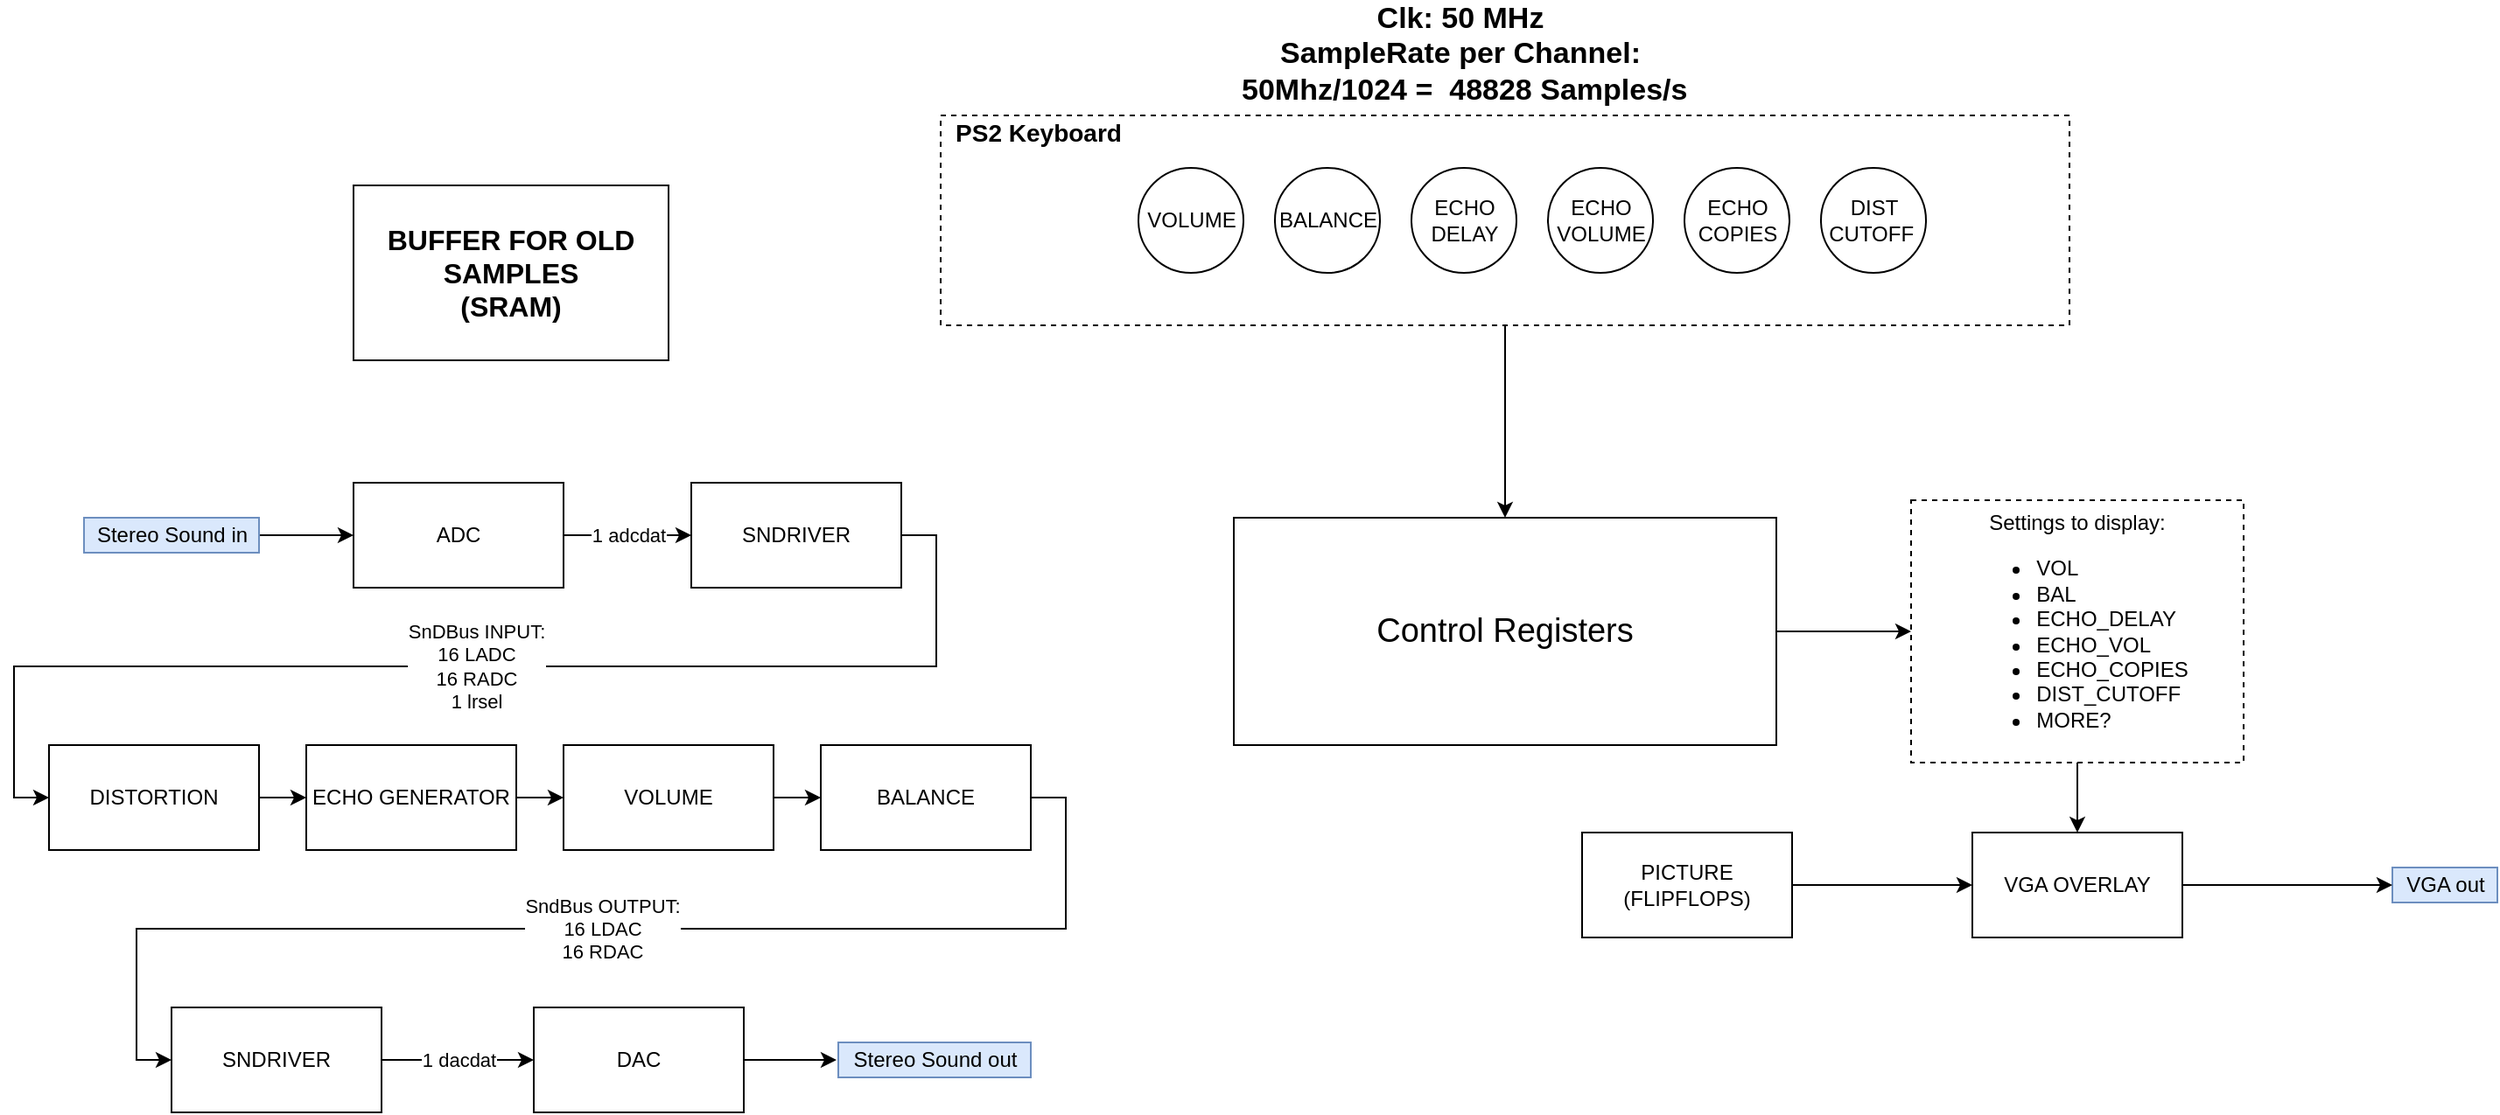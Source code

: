 <mxfile version="15.2.9" type="device"><diagram id="DGm4Tx1q225shhq9VBvE" name="Page-1"><mxGraphModel dx="2310" dy="1996" grid="1" gridSize="10" guides="1" tooltips="1" connect="1" arrows="1" fold="1" page="1" pageScale="1" pageWidth="827" pageHeight="1169" math="0" shadow="0"><root><mxCell id="0"/><mxCell id="1" parent="0"/><mxCell id="ux9UwnwsF9OkGmqyFfTG-2" value="1 adcdat" style="edgeStyle=orthogonalEdgeStyle;rounded=0;orthogonalLoop=1;jettySize=auto;html=1;exitX=1;exitY=0.5;exitDx=0;exitDy=0;entryX=0;entryY=0.5;entryDx=0;entryDy=0;" edge="1" parent="1" source="tbtLluHw-_tRo9kpk-tv-1" target="ux9UwnwsF9OkGmqyFfTG-1"><mxGeometry relative="1" as="geometry"/></mxCell><mxCell id="tbtLluHw-_tRo9kpk-tv-1" value="ADC" style="rounded=0;whiteSpace=wrap;html=1;" parent="1" vertex="1"><mxGeometry x="-145" width="120" height="60" as="geometry"/></mxCell><mxCell id="ux9UwnwsF9OkGmqyFfTG-24" style="edgeStyle=orthogonalEdgeStyle;rounded=0;orthogonalLoop=1;jettySize=auto;html=1;entryX=0;entryY=0.5;entryDx=0;entryDy=0;" edge="1" parent="1" source="tbtLluHw-_tRo9kpk-tv-4" target="tbtLluHw-_tRo9kpk-tv-1"><mxGeometry relative="1" as="geometry"/></mxCell><mxCell id="tbtLluHw-_tRo9kpk-tv-4" value="&lt;span&gt;Stereo Sound in&lt;br&gt;&lt;/span&gt;" style="text;html=1;align=center;verticalAlign=middle;resizable=0;points=[];autosize=1;fillColor=#dae8fc;strokeColor=#6c8ebf;" parent="1" vertex="1"><mxGeometry x="-299" y="20" width="100" height="20" as="geometry"/></mxCell><mxCell id="ux9UwnwsF9OkGmqyFfTG-15" style="edgeStyle=orthogonalEdgeStyle;rounded=0;orthogonalLoop=1;jettySize=auto;html=1;exitX=1;exitY=0.5;exitDx=0;exitDy=0;entryX=0;entryY=0.5;entryDx=0;entryDy=0;" edge="1" parent="1" source="tbtLluHw-_tRo9kpk-tv-5" target="tbtLluHw-_tRo9kpk-tv-8"><mxGeometry relative="1" as="geometry"/></mxCell><mxCell id="tbtLluHw-_tRo9kpk-tv-5" value="PICTURE&lt;br&gt;(FLIPFLOPS)" style="rounded=0;whiteSpace=wrap;html=1;" parent="1" vertex="1"><mxGeometry x="557" y="200" width="120" height="60" as="geometry"/></mxCell><mxCell id="tbtLluHw-_tRo9kpk-tv-7" value="VGA out" style="text;html=1;align=center;verticalAlign=middle;resizable=0;points=[];autosize=1;shadow=0;rounded=0;fillColor=#dae8fc;strokeColor=#6c8ebf;" parent="1" vertex="1"><mxGeometry x="1020" y="220" width="60" height="20" as="geometry"/></mxCell><mxCell id="ux9UwnwsF9OkGmqyFfTG-22" style="edgeStyle=orthogonalEdgeStyle;rounded=0;orthogonalLoop=1;jettySize=auto;html=1;exitX=1;exitY=0.5;exitDx=0;exitDy=0;" edge="1" parent="1" source="tbtLluHw-_tRo9kpk-tv-8" target="tbtLluHw-_tRo9kpk-tv-7"><mxGeometry relative="1" as="geometry"/></mxCell><mxCell id="tbtLluHw-_tRo9kpk-tv-8" value="VGA OVERLAY" style="rounded=0;whiteSpace=wrap;html=1;" parent="1" vertex="1"><mxGeometry x="780" y="200" width="120" height="60" as="geometry"/></mxCell><mxCell id="ux9UwnwsF9OkGmqyFfTG-9" style="edgeStyle=orthogonalEdgeStyle;rounded=0;orthogonalLoop=1;jettySize=auto;html=1;exitX=1;exitY=0.5;exitDx=0;exitDy=0;entryX=0;entryY=0.5;entryDx=0;entryDy=0;" edge="1" parent="1" source="tbtLluHw-_tRo9kpk-tv-9" target="ux9UwnwsF9OkGmqyFfTG-5"><mxGeometry relative="1" as="geometry"/></mxCell><mxCell id="tbtLluHw-_tRo9kpk-tv-9" value="ECHO GENERATOR" style="rounded=0;whiteSpace=wrap;html=1;" parent="1" vertex="1"><mxGeometry x="-172" y="150" width="120" height="60" as="geometry"/></mxCell><mxCell id="ux9UwnwsF9OkGmqyFfTG-8" style="edgeStyle=orthogonalEdgeStyle;rounded=0;orthogonalLoop=1;jettySize=auto;html=1;exitX=1;exitY=0.5;exitDx=0;exitDy=0;entryX=0;entryY=0.5;entryDx=0;entryDy=0;" edge="1" parent="1" source="tbtLluHw-_tRo9kpk-tv-10" target="tbtLluHw-_tRo9kpk-tv-9"><mxGeometry relative="1" as="geometry"/></mxCell><mxCell id="tbtLluHw-_tRo9kpk-tv-10" value="DISTORTION" style="rounded=0;whiteSpace=wrap;html=1;" parent="1" vertex="1"><mxGeometry x="-319" y="150" width="120" height="60" as="geometry"/></mxCell><mxCell id="ux9UwnwsF9OkGmqyFfTG-19" style="edgeStyle=orthogonalEdgeStyle;rounded=0;orthogonalLoop=1;jettySize=auto;html=1;exitX=0.5;exitY=1;exitDx=0;exitDy=0;entryX=0.5;entryY=0;entryDx=0;entryDy=0;" edge="1" parent="1" source="tbtLluHw-_tRo9kpk-tv-23" target="tbtLluHw-_tRo9kpk-tv-8"><mxGeometry relative="1" as="geometry"/></mxCell><mxCell id="tbtLluHw-_tRo9kpk-tv-23" value="Settings to display:&lt;br&gt;&lt;div style=&quot;text-align: left&quot;&gt;&lt;ul&gt;&lt;li&gt;&lt;span&gt;VOL&lt;/span&gt;&lt;/li&gt;&lt;li&gt;&lt;span&gt;BAL&lt;/span&gt;&lt;/li&gt;&lt;li&gt;&lt;span&gt;ECHO_DELAY&lt;/span&gt;&lt;/li&gt;&lt;li&gt;&lt;span&gt;ECHO_VOL&lt;/span&gt;&lt;/li&gt;&lt;li&gt;&lt;span&gt;ECHO_COPIES&lt;/span&gt;&lt;/li&gt;&lt;li&gt;&lt;span&gt;DIST_CUTOFF&lt;/span&gt;&lt;/li&gt;&lt;li&gt;&lt;span&gt;MORE?&lt;/span&gt;&lt;/li&gt;&lt;/ul&gt;&lt;/div&gt;" style="whiteSpace=wrap;html=1;dashed=1;labelPosition=center;verticalLabelPosition=middle;align=center;verticalAlign=middle;" parent="1" vertex="1"><mxGeometry x="745" y="10" width="190" height="150" as="geometry"/></mxCell><mxCell id="tbtLluHw-_tRo9kpk-tv-32" style="edgeStyle=orthogonalEdgeStyle;rounded=0;orthogonalLoop=1;jettySize=auto;html=1;exitX=1;exitY=0.5;exitDx=0;exitDy=0;" parent="1" source="tbtLluHw-_tRo9kpk-tv-30" edge="1"><mxGeometry relative="1" as="geometry"><mxPoint x="131" y="330" as="targetPoint"/></mxGeometry></mxCell><mxCell id="tbtLluHw-_tRo9kpk-tv-30" value="DAC" style="rounded=0;whiteSpace=wrap;html=1;" parent="1" vertex="1"><mxGeometry x="-42" y="300" width="120" height="60" as="geometry"/></mxCell><mxCell id="tbtLluHw-_tRo9kpk-tv-33" value="Stereo Sound out" style="text;html=1;align=center;verticalAlign=middle;resizable=0;points=[];autosize=1;fillColor=#dae8fc;strokeColor=#6c8ebf;" parent="1" vertex="1"><mxGeometry x="132" y="320" width="110" height="20" as="geometry"/></mxCell><mxCell id="ux9UwnwsF9OkGmqyFfTG-7" value="SnDBus INPUT:&lt;br&gt;16 LADC&lt;br&gt;16 RADC&lt;br&gt;1 lrsel" style="edgeStyle=orthogonalEdgeStyle;rounded=0;orthogonalLoop=1;jettySize=auto;html=1;exitX=1;exitY=0.5;exitDx=0;exitDy=0;entryX=0;entryY=0.5;entryDx=0;entryDy=0;" edge="1" parent="1" source="ux9UwnwsF9OkGmqyFfTG-1" target="tbtLluHw-_tRo9kpk-tv-10"><mxGeometry relative="1" as="geometry"/></mxCell><mxCell id="ux9UwnwsF9OkGmqyFfTG-1" value="SNDRIVER" style="rounded=0;whiteSpace=wrap;html=1;" vertex="1" parent="1"><mxGeometry x="48" width="120" height="60" as="geometry"/></mxCell><mxCell id="ux9UwnwsF9OkGmqyFfTG-4" value="1 dacdat" style="edgeStyle=orthogonalEdgeStyle;rounded=0;orthogonalLoop=1;jettySize=auto;html=1;exitX=1;exitY=0.5;exitDx=0;exitDy=0;entryX=0;entryY=0.5;entryDx=0;entryDy=0;" edge="1" parent="1" source="ux9UwnwsF9OkGmqyFfTG-3" target="tbtLluHw-_tRo9kpk-tv-30"><mxGeometry relative="1" as="geometry"/></mxCell><mxCell id="ux9UwnwsF9OkGmqyFfTG-3" value="SNDRIVER" style="rounded=0;whiteSpace=wrap;html=1;" vertex="1" parent="1"><mxGeometry x="-249" y="300" width="120" height="60" as="geometry"/></mxCell><mxCell id="ux9UwnwsF9OkGmqyFfTG-10" style="edgeStyle=orthogonalEdgeStyle;rounded=0;orthogonalLoop=1;jettySize=auto;html=1;exitX=1;exitY=0.5;exitDx=0;exitDy=0;entryX=0;entryY=0.5;entryDx=0;entryDy=0;" edge="1" parent="1" source="ux9UwnwsF9OkGmqyFfTG-5" target="ux9UwnwsF9OkGmqyFfTG-6"><mxGeometry relative="1" as="geometry"/></mxCell><mxCell id="ux9UwnwsF9OkGmqyFfTG-5" value="VOLUME" style="rounded=0;whiteSpace=wrap;html=1;" vertex="1" parent="1"><mxGeometry x="-25" y="150" width="120" height="60" as="geometry"/></mxCell><mxCell id="ux9UwnwsF9OkGmqyFfTG-11" value="SndBus OUTPUT:&lt;br&gt;16 LDAC&lt;br&gt;16 RDAC" style="edgeStyle=orthogonalEdgeStyle;rounded=0;orthogonalLoop=1;jettySize=auto;html=1;exitX=1;exitY=0.5;exitDx=0;exitDy=0;entryX=0;entryY=0.5;entryDx=0;entryDy=0;" edge="1" parent="1" source="ux9UwnwsF9OkGmqyFfTG-6" target="ux9UwnwsF9OkGmqyFfTG-3"><mxGeometry relative="1" as="geometry"/></mxCell><mxCell id="ux9UwnwsF9OkGmqyFfTG-6" value="BALANCE" style="rounded=0;whiteSpace=wrap;html=1;" vertex="1" parent="1"><mxGeometry x="122" y="150" width="120" height="60" as="geometry"/></mxCell><mxCell id="ux9UwnwsF9OkGmqyFfTG-12" value="&lt;b style=&quot;font-size: 17px&quot;&gt;Clk: 50 MHz&lt;br&gt;SampleRate per Channel:&lt;br&gt;&amp;nbsp;50Mhz/1024 =&amp;nbsp; 48828 Samples/s&lt;/b&gt;" style="text;html=1;align=center;verticalAlign=middle;resizable=0;points=[];autosize=1;strokeColor=none;fillColor=none;" vertex="1" parent="1"><mxGeometry x="352" y="-270" width="270" height="50" as="geometry"/></mxCell><mxCell id="ux9UwnwsF9OkGmqyFfTG-21" style="edgeStyle=orthogonalEdgeStyle;rounded=0;orthogonalLoop=1;jettySize=auto;html=1;exitX=1;exitY=0.5;exitDx=0;exitDy=0;entryX=0;entryY=0.5;entryDx=0;entryDy=0;" edge="1" parent="1" source="ux9UwnwsF9OkGmqyFfTG-16" target="tbtLluHw-_tRo9kpk-tv-23"><mxGeometry relative="1" as="geometry"/></mxCell><mxCell id="ux9UwnwsF9OkGmqyFfTG-16" value="&lt;font style=&quot;font-size: 19px&quot;&gt;Control Registers&lt;/font&gt;" style="rounded=0;whiteSpace=wrap;html=1;" vertex="1" parent="1"><mxGeometry x="358" y="20" width="310" height="130" as="geometry"/></mxCell><mxCell id="ux9UwnwsF9OkGmqyFfTG-17" value="" style="group" vertex="1" connectable="0" parent="1"><mxGeometry x="190.5" y="-210" width="645" height="120" as="geometry"/></mxCell><mxCell id="tbtLluHw-_tRo9kpk-tv-20" value="" style="whiteSpace=wrap;html=1;dashed=1;labelPosition=left;verticalLabelPosition=top;align=right;verticalAlign=bottom;" parent="ux9UwnwsF9OkGmqyFfTG-17" vertex="1"><mxGeometry width="645" height="120" as="geometry"/></mxCell><mxCell id="tbtLluHw-_tRo9kpk-tv-13" value="VOLUME" style="ellipse;whiteSpace=wrap;html=1;aspect=fixed;" parent="ux9UwnwsF9OkGmqyFfTG-17" vertex="1"><mxGeometry x="113" y="30" width="60" height="60" as="geometry"/></mxCell><mxCell id="tbtLluHw-_tRo9kpk-tv-15" value="BALANCE" style="ellipse;whiteSpace=wrap;html=1;aspect=fixed;" parent="ux9UwnwsF9OkGmqyFfTG-17" vertex="1"><mxGeometry x="191" y="30" width="60" height="60" as="geometry"/></mxCell><mxCell id="tbtLluHw-_tRo9kpk-tv-16" value="ECHO DELAY" style="ellipse;whiteSpace=wrap;html=1;aspect=fixed;" parent="ux9UwnwsF9OkGmqyFfTG-17" vertex="1"><mxGeometry x="269" y="30" width="60" height="60" as="geometry"/></mxCell><mxCell id="tbtLluHw-_tRo9kpk-tv-17" value="ECHO COPIES" style="ellipse;whiteSpace=wrap;html=1;aspect=fixed;" parent="ux9UwnwsF9OkGmqyFfTG-17" vertex="1"><mxGeometry x="425" y="30" width="60" height="60" as="geometry"/></mxCell><mxCell id="tbtLluHw-_tRo9kpk-tv-18" value="ECHO VOLUME" style="ellipse;whiteSpace=wrap;html=1;aspect=fixed;" parent="ux9UwnwsF9OkGmqyFfTG-17" vertex="1"><mxGeometry x="347" y="30" width="60" height="60" as="geometry"/></mxCell><mxCell id="tbtLluHw-_tRo9kpk-tv-19" value="DIST CUTOFF&amp;nbsp;" style="ellipse;whiteSpace=wrap;html=1;aspect=fixed;" parent="ux9UwnwsF9OkGmqyFfTG-17" vertex="1"><mxGeometry x="503" y="30" width="60" height="60" as="geometry"/></mxCell><mxCell id="tbtLluHw-_tRo9kpk-tv-22" value="&lt;b&gt;&lt;font style=&quot;font-size: 14px&quot;&gt;PS2 Keyboard&lt;/font&gt;&lt;/b&gt;" style="text;html=1;align=center;verticalAlign=middle;resizable=0;points=[];autosize=1;" parent="ux9UwnwsF9OkGmqyFfTG-17" vertex="1"><mxGeometry width="110" height="20" as="geometry"/></mxCell><mxCell id="ux9UwnwsF9OkGmqyFfTG-18" style="edgeStyle=orthogonalEdgeStyle;rounded=0;orthogonalLoop=1;jettySize=auto;html=1;exitX=0.5;exitY=1;exitDx=0;exitDy=0;entryX=0.5;entryY=0;entryDx=0;entryDy=0;" edge="1" parent="1" source="tbtLluHw-_tRo9kpk-tv-20" target="ux9UwnwsF9OkGmqyFfTG-16"><mxGeometry relative="1" as="geometry"/></mxCell><mxCell id="ux9UwnwsF9OkGmqyFfTG-23" value="&lt;b style=&quot;font-size: 16px&quot;&gt;BUFFER FOR OLD SAMPLES&lt;br&gt;(SRAM)&lt;br&gt;&lt;/b&gt;" style="rounded=0;whiteSpace=wrap;html=1;shadow=0;fillColor=none;" vertex="1" parent="1"><mxGeometry x="-145" y="-170" width="180" height="100" as="geometry"/></mxCell></root></mxGraphModel></diagram></mxfile>